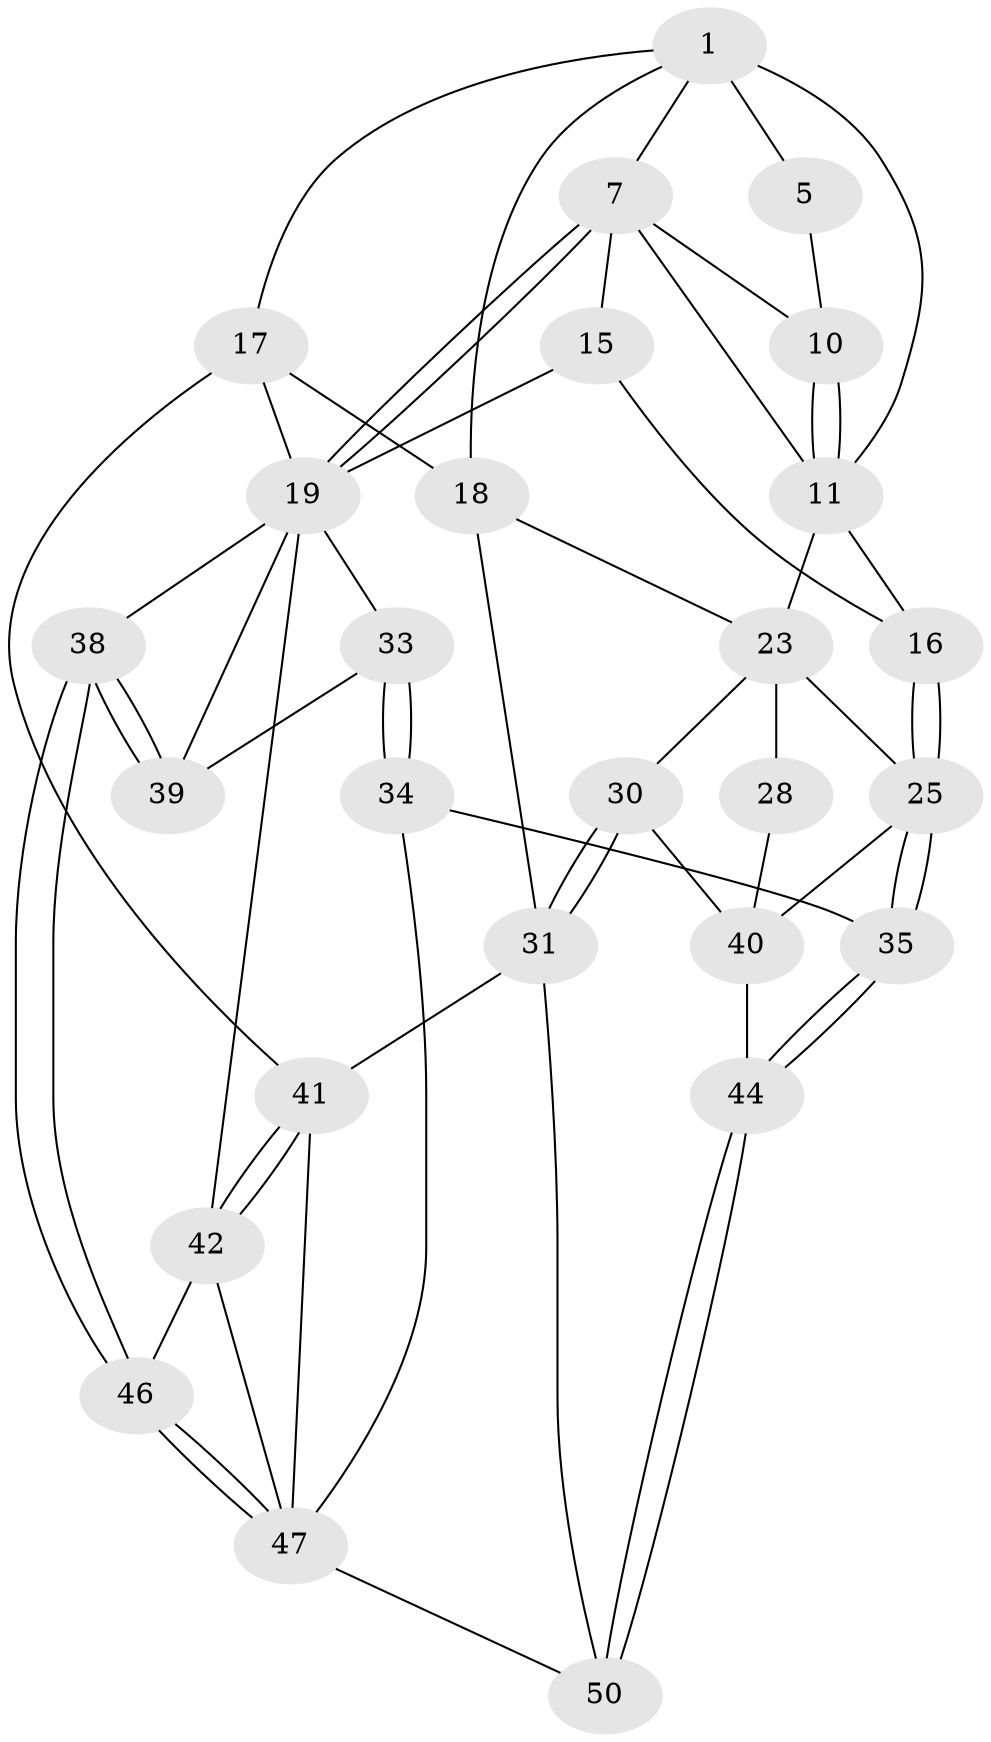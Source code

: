 // original degree distribution, {3: 0.037037037037037035, 5: 0.5555555555555556, 4: 0.2222222222222222, 6: 0.18518518518518517}
// Generated by graph-tools (version 1.1) at 2025/16/03/09/25 04:16:54]
// undirected, 27 vertices, 62 edges
graph export_dot {
graph [start="1"]
  node [color=gray90,style=filled];
  1 [pos="+0.5029412468564041+0",super="+6+2"];
  5 [pos="+0.45374553122142136+0.02364160962815991"];
  7 [pos="+0.8453395960992253+0",super="+8"];
  10 [pos="+0.5007697607512631+0.12344247549763447"];
  11 [pos="+0.37557220254873735+0.2440068968913966",super="+12"];
  15 [pos="+0.6179225852230144+0.34949458126936733"];
  16 [pos="+0.4552751773338509+0.3894714158499705"];
  17 [pos="+1+0"];
  18 [pos="+0+0"];
  19 [pos="+0.7921897254153807+0.3726419772319978",super="+22+20"];
  23 [pos="+0.13884020114448162+0.30640080716818",super="+27+24"];
  25 [pos="+0.38704849586993895+0.5259131555404869",super="+26"];
  28 [pos="+0+0.5751547581850497"];
  30 [pos="+0+1"];
  31 [pos="+0+1",super="+54"];
  33 [pos="+0.6166793812776115+0.6078419900473321"];
  34 [pos="+0.5513609500185258+0.6432601777313326"];
  35 [pos="+0.43218219325144225+0.5957384935850424"];
  38 [pos="+0.8162457548777634+0.6799406859141396"];
  39 [pos="+0.7937383641469449+0.6512648498503549"];
  40 [pos="+0.13400569072554158+0.6775814294341364",super="+45"];
  41 [pos="+1+1",super="+53"];
  42 [pos="+1+1",super="+43+51"];
  44 [pos="+0.31519288312694843+0.9196003720003041"];
  46 [pos="+0.8261714146011427+0.7144603361332011",super="+49"];
  47 [pos="+0.6847238569350008+0.8608239023359293",super="+52+48"];
  50 [pos="+0.3167401426993113+0.9276559617257673"];
  1 -- 17;
  1 -- 7;
  1 -- 18;
  1 -- 5;
  1 -- 11 [weight=2];
  5 -- 10;
  7 -- 19;
  7 -- 19;
  7 -- 10;
  7 -- 11;
  7 -- 15;
  10 -- 11;
  10 -- 11;
  11 -- 16;
  11 -- 23;
  15 -- 16;
  15 -- 19;
  16 -- 25;
  16 -- 25;
  17 -- 18;
  17 -- 41;
  17 -- 19;
  18 -- 31;
  18 -- 23;
  19 -- 38;
  19 -- 42;
  19 -- 33;
  19 -- 39;
  23 -- 28 [weight=2];
  23 -- 30;
  23 -- 25;
  25 -- 35;
  25 -- 35;
  25 -- 40;
  28 -- 40;
  30 -- 31;
  30 -- 31;
  30 -- 40;
  31 -- 41 [weight=2];
  31 -- 50;
  33 -- 34;
  33 -- 34;
  33 -- 39;
  34 -- 35;
  34 -- 47;
  35 -- 44;
  35 -- 44;
  38 -- 39;
  38 -- 39;
  38 -- 46;
  38 -- 46;
  40 -- 44;
  41 -- 42;
  41 -- 42;
  41 -- 47;
  42 -- 47;
  42 -- 46 [weight=2];
  44 -- 50;
  44 -- 50;
  46 -- 47;
  46 -- 47;
  47 -- 50;
}
